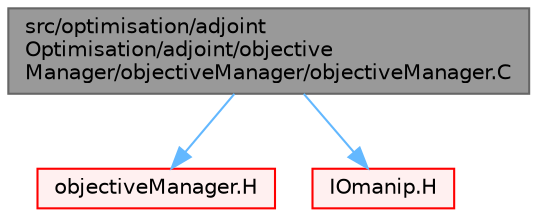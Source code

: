 digraph "src/optimisation/adjointOptimisation/adjoint/objectiveManager/objectiveManager/objectiveManager.C"
{
 // LATEX_PDF_SIZE
  bgcolor="transparent";
  edge [fontname=Helvetica,fontsize=10,labelfontname=Helvetica,labelfontsize=10];
  node [fontname=Helvetica,fontsize=10,shape=box,height=0.2,width=0.4];
  Node1 [id="Node000001",label="src/optimisation/adjoint\lOptimisation/adjoint/objective\lManager/objectiveManager/objectiveManager.C",height=0.2,width=0.4,color="gray40", fillcolor="grey60", style="filled", fontcolor="black",tooltip=" "];
  Node1 -> Node2 [id="edge1_Node000001_Node000002",color="steelblue1",style="solid",tooltip=" "];
  Node2 [id="Node000002",label="objectiveManager.H",height=0.2,width=0.4,color="red", fillcolor="#FFF0F0", style="filled",URL="$objectiveManager_8H.html",tooltip=" "];
  Node1 -> Node407 [id="edge2_Node000001_Node000407",color="steelblue1",style="solid",tooltip=" "];
  Node407 [id="Node000407",label="IOmanip.H",height=0.2,width=0.4,color="red", fillcolor="#FFF0F0", style="filled",URL="$IOmanip_8H.html",tooltip="Istream and Ostream manipulators taking arguments."];
}
